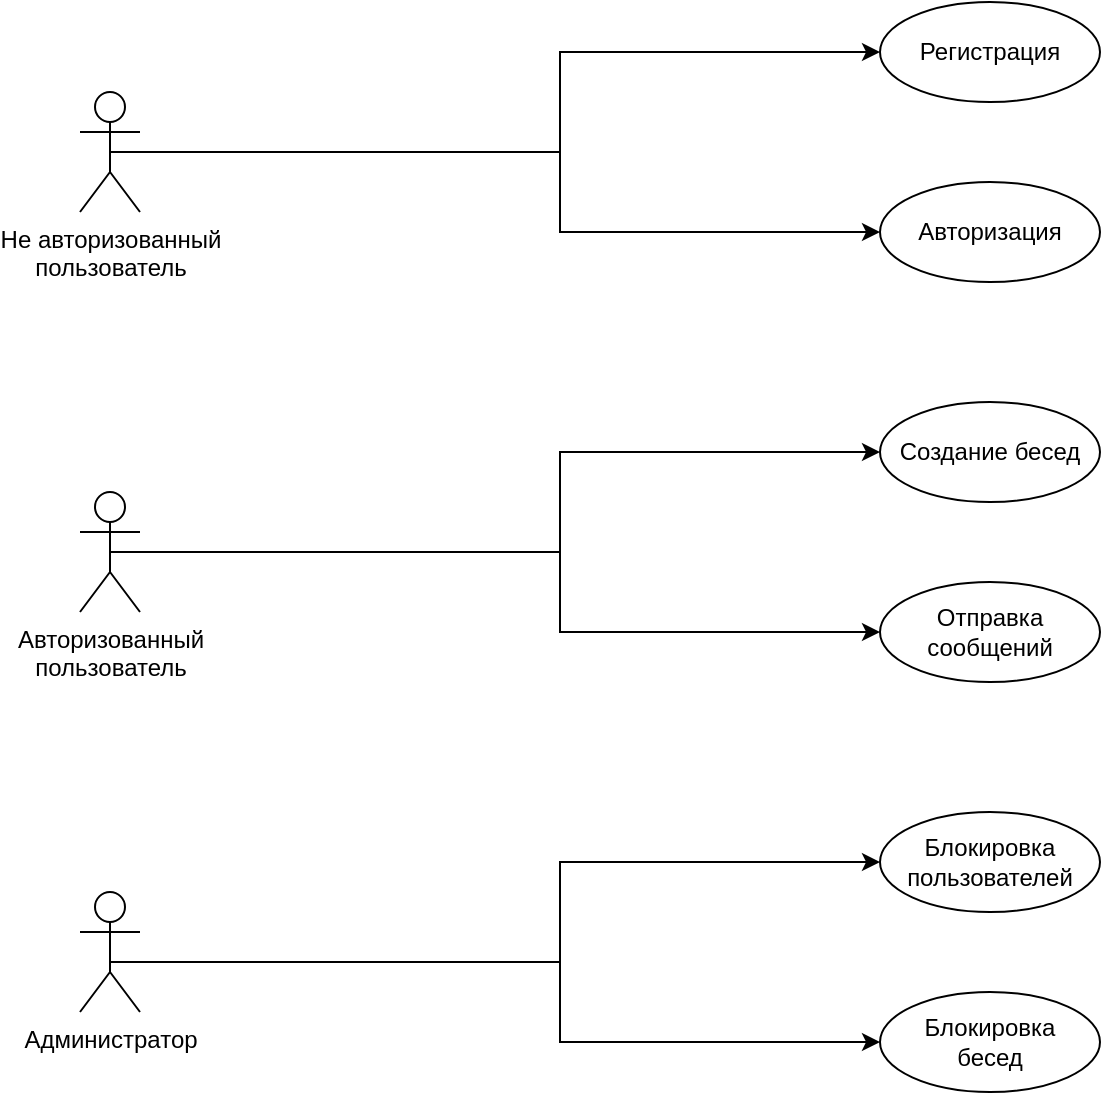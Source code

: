 <mxfile version="24.4.6" type="github">
  <diagram name="Страница — 1" id="PnewsQW9i2ohteJeQA2y">
    <mxGraphModel dx="1430" dy="786" grid="1" gridSize="10" guides="1" tooltips="1" connect="1" arrows="1" fold="1" page="1" pageScale="1" pageWidth="827" pageHeight="1169" math="0" shadow="0">
      <root>
        <mxCell id="0" />
        <mxCell id="1" parent="0" />
        <mxCell id="YMiX67aNLm_imXCZ_AYM-1" value="Не авторизованный&lt;br&gt;пользователь" style="shape=umlActor;verticalLabelPosition=bottom;verticalAlign=top;html=1;outlineConnect=0;" vertex="1" parent="1">
          <mxGeometry x="80" y="100" width="30" height="60" as="geometry" />
        </mxCell>
        <mxCell id="YMiX67aNLm_imXCZ_AYM-2" value="Авторизованный&lt;br&gt;пользователь" style="shape=umlActor;verticalLabelPosition=bottom;verticalAlign=top;html=1;outlineConnect=0;" vertex="1" parent="1">
          <mxGeometry x="80" y="300" width="30" height="60" as="geometry" />
        </mxCell>
        <mxCell id="YMiX67aNLm_imXCZ_AYM-3" value="" style="endArrow=classic;html=1;rounded=0;exitX=0.5;exitY=0.5;exitDx=0;exitDy=0;exitPerimeter=0;" edge="1" parent="1" source="YMiX67aNLm_imXCZ_AYM-1">
          <mxGeometry width="50" height="50" relative="1" as="geometry">
            <mxPoint x="390" y="510" as="sourcePoint" />
            <mxPoint x="480" y="80" as="targetPoint" />
            <Array as="points">
              <mxPoint x="320" y="130" />
              <mxPoint x="320" y="80" />
            </Array>
          </mxGeometry>
        </mxCell>
        <mxCell id="YMiX67aNLm_imXCZ_AYM-4" value="Регистрация" style="ellipse;whiteSpace=wrap;html=1;" vertex="1" parent="1">
          <mxGeometry x="480" y="55" width="110" height="50" as="geometry" />
        </mxCell>
        <mxCell id="YMiX67aNLm_imXCZ_AYM-5" value="Авторизация" style="ellipse;whiteSpace=wrap;html=1;" vertex="1" parent="1">
          <mxGeometry x="480" y="145" width="110" height="50" as="geometry" />
        </mxCell>
        <mxCell id="YMiX67aNLm_imXCZ_AYM-6" value="" style="endArrow=classic;html=1;rounded=0;" edge="1" parent="1">
          <mxGeometry width="50" height="50" relative="1" as="geometry">
            <mxPoint x="320" y="130" as="sourcePoint" />
            <mxPoint x="480" y="170" as="targetPoint" />
            <Array as="points">
              <mxPoint x="320" y="170" />
            </Array>
          </mxGeometry>
        </mxCell>
        <mxCell id="YMiX67aNLm_imXCZ_AYM-8" value="Создание бесед" style="ellipse;whiteSpace=wrap;html=1;" vertex="1" parent="1">
          <mxGeometry x="480" y="255" width="110" height="50" as="geometry" />
        </mxCell>
        <mxCell id="YMiX67aNLm_imXCZ_AYM-9" value="Отправка сообщений" style="ellipse;whiteSpace=wrap;html=1;" vertex="1" parent="1">
          <mxGeometry x="480" y="345" width="110" height="50" as="geometry" />
        </mxCell>
        <mxCell id="YMiX67aNLm_imXCZ_AYM-10" value="" style="endArrow=classic;html=1;rounded=0;exitX=0.5;exitY=0.5;exitDx=0;exitDy=0;exitPerimeter=0;" edge="1" parent="1">
          <mxGeometry width="50" height="50" relative="1" as="geometry">
            <mxPoint x="95" y="330" as="sourcePoint" />
            <mxPoint x="480" y="280" as="targetPoint" />
            <Array as="points">
              <mxPoint x="320" y="330" />
              <mxPoint x="320" y="280" />
            </Array>
          </mxGeometry>
        </mxCell>
        <mxCell id="YMiX67aNLm_imXCZ_AYM-11" value="" style="endArrow=classic;html=1;rounded=0;" edge="1" parent="1">
          <mxGeometry width="50" height="50" relative="1" as="geometry">
            <mxPoint x="320" y="330" as="sourcePoint" />
            <mxPoint x="480" y="370" as="targetPoint" />
            <Array as="points">
              <mxPoint x="320" y="370" />
            </Array>
          </mxGeometry>
        </mxCell>
        <mxCell id="YMiX67aNLm_imXCZ_AYM-12" value="Администратор" style="shape=umlActor;verticalLabelPosition=bottom;verticalAlign=top;html=1;outlineConnect=0;" vertex="1" parent="1">
          <mxGeometry x="80" y="500" width="30" height="60" as="geometry" />
        </mxCell>
        <mxCell id="YMiX67aNLm_imXCZ_AYM-13" value="Блокировка&lt;br&gt;пользователей" style="ellipse;whiteSpace=wrap;html=1;" vertex="1" parent="1">
          <mxGeometry x="480" y="460" width="110" height="50" as="geometry" />
        </mxCell>
        <mxCell id="YMiX67aNLm_imXCZ_AYM-14" value="Блокировка&lt;br&gt;бесед" style="ellipse;whiteSpace=wrap;html=1;" vertex="1" parent="1">
          <mxGeometry x="480" y="550" width="110" height="50" as="geometry" />
        </mxCell>
        <mxCell id="YMiX67aNLm_imXCZ_AYM-15" value="" style="endArrow=classic;html=1;rounded=0;exitX=0.5;exitY=0.5;exitDx=0;exitDy=0;exitPerimeter=0;" edge="1" parent="1">
          <mxGeometry width="50" height="50" relative="1" as="geometry">
            <mxPoint x="95" y="535" as="sourcePoint" />
            <mxPoint x="480" y="485" as="targetPoint" />
            <Array as="points">
              <mxPoint x="320" y="535" />
              <mxPoint x="320" y="485" />
            </Array>
          </mxGeometry>
        </mxCell>
        <mxCell id="YMiX67aNLm_imXCZ_AYM-16" value="" style="endArrow=classic;html=1;rounded=0;" edge="1" parent="1">
          <mxGeometry width="50" height="50" relative="1" as="geometry">
            <mxPoint x="320" y="535" as="sourcePoint" />
            <mxPoint x="480" y="575" as="targetPoint" />
            <Array as="points">
              <mxPoint x="320" y="575" />
            </Array>
          </mxGeometry>
        </mxCell>
      </root>
    </mxGraphModel>
  </diagram>
</mxfile>
